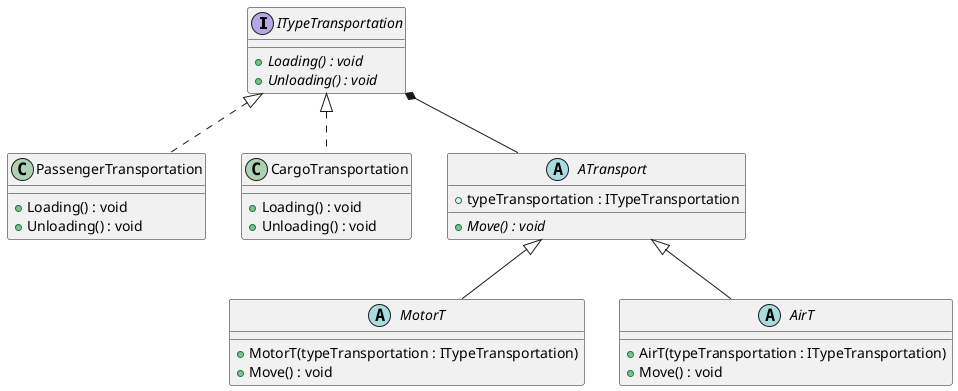 @startuml
'https://plantuml.com/class-diagram

interface ITypeTransportation {
+ {abstract} Loading() : void
+ {abstract} Unloading() : void
}

ITypeTransportation <|.. PassengerTransportation
class PassengerTransportation {
+ Loading() : void
+ Unloading() : void
}

ITypeTransportation <|.. CargoTransportation
class CargoTransportation {
+ Loading() : void
+ Unloading() : void
}

ITypeTransportation *-- ATransport
abstract class ATransport {
+ typeTransportation : ITypeTransportation
+ {abstract} Move() : void
}

ATransport <|-- MotorT
abstract class MotorT {
+ MotorT(typeTransportation : ITypeTransportation)
+ Move() : void
}

ATransport <|-- AirT
abstract class AirT {
+ AirT(typeTransportation : ITypeTransportation)
+ Move() : void
}

@enduml